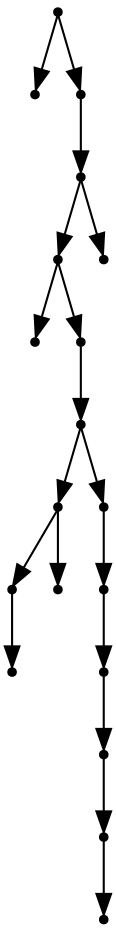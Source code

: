 digraph {
  18 [shape=point];
  0 [shape=point];
  17 [shape=point];
  16 [shape=point];
  14 [shape=point];
  1 [shape=point];
  13 [shape=point];
  12 [shape=point];
  5 [shape=point];
  3 [shape=point];
  2 [shape=point];
  4 [shape=point];
  11 [shape=point];
  10 [shape=point];
  9 [shape=point];
  8 [shape=point];
  7 [shape=point];
  6 [shape=point];
  15 [shape=point];
18 -> 0;
18 -> 17;
17 -> 16;
16 -> 14;
14 -> 1;
14 -> 13;
13 -> 12;
12 -> 5;
5 -> 3;
3 -> 2;
5 -> 4;
12 -> 11;
11 -> 10;
10 -> 9;
9 -> 8;
8 -> 7;
7 -> 6;
16 -> 15;
}
